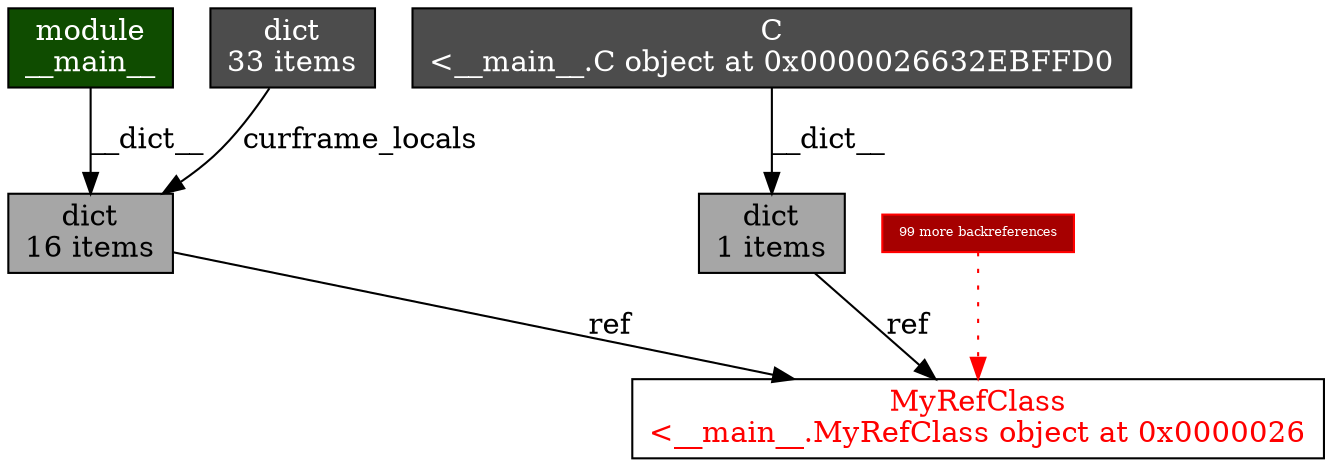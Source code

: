 digraph ObjectGraph {
  node[shape=box, style=filled, fillcolor=white];
  o2637964347760[fontcolor=red];
  o2637964347760[label="MyRefClass\n<__main__.MyRefClass object at 0x0000026"];
  o2637964347760[fillcolor="0,0,1"];
  o2637963169152 -> o2637964347760 [label="ref",weight=2];
  o2637964411840 -> o2637964347760 [label="ref",weight=2];
  too_many_o2637964347760->o2637964347760[color=red,style=dotted,len=0.25,weight=10];
  too_many_o2637964347760[label="99 more backreferences",shape=box,height=0.25,color=red,fillcolor="0,1,0.65",fontsize=6];
  too_many_o2637964347760[fontcolor=white];
  o2637963169152[label="dict\n16 items"];
  o2637963169152[fillcolor="0,0,0.65"];
  o2637964341952 -> o2637963169152 [label="__dict__",weight=10];
  o2637971355968 -> o2637963169152 [label="curframe_locals",weight=2];
  o2637964411840[label="dict\n1 items"];
  o2637964411840[fillcolor="0,0,0.65"];
  o2637964246992 -> o2637964411840 [label="__dict__",weight=10];
  o2637964341952[label="module\n__main__"];
  o2637964341952[fillcolor="0.3,1,0.3"];
  o2637964341952[fontcolor=white];
  o2637971355968[label="dict\n33 items"];
  o2637971355968[fillcolor="0,0,0.3"];
  o2637971355968[fontcolor=white];
  o2637964246992[label="C\n<__main__.C object at 0x0000026632EBFFD0"];
  o2637964246992[fillcolor="0,0,0.3"];
  o2637964246992[fontcolor=white];
}
